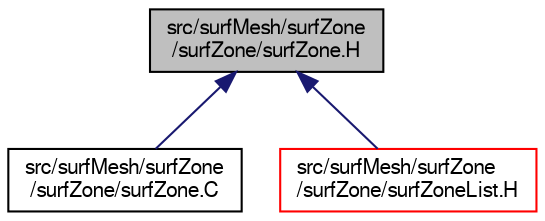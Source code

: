 digraph "src/surfMesh/surfZone/surfZone/surfZone.H"
{
  bgcolor="transparent";
  edge [fontname="FreeSans",fontsize="10",labelfontname="FreeSans",labelfontsize="10"];
  node [fontname="FreeSans",fontsize="10",shape=record];
  Node73 [label="src/surfMesh/surfZone\l/surfZone/surfZone.H",height=0.2,width=0.4,color="black", fillcolor="grey75", style="filled", fontcolor="black"];
  Node73 -> Node74 [dir="back",color="midnightblue",fontsize="10",style="solid",fontname="FreeSans"];
  Node74 [label="src/surfMesh/surfZone\l/surfZone/surfZone.C",height=0.2,width=0.4,color="black",URL="$a15320.html"];
  Node73 -> Node75 [dir="back",color="midnightblue",fontsize="10",style="solid",fontname="FreeSans"];
  Node75 [label="src/surfMesh/surfZone\l/surfZone/surfZoneList.H",height=0.2,width=0.4,color="red",URL="$a15332.html"];
}
